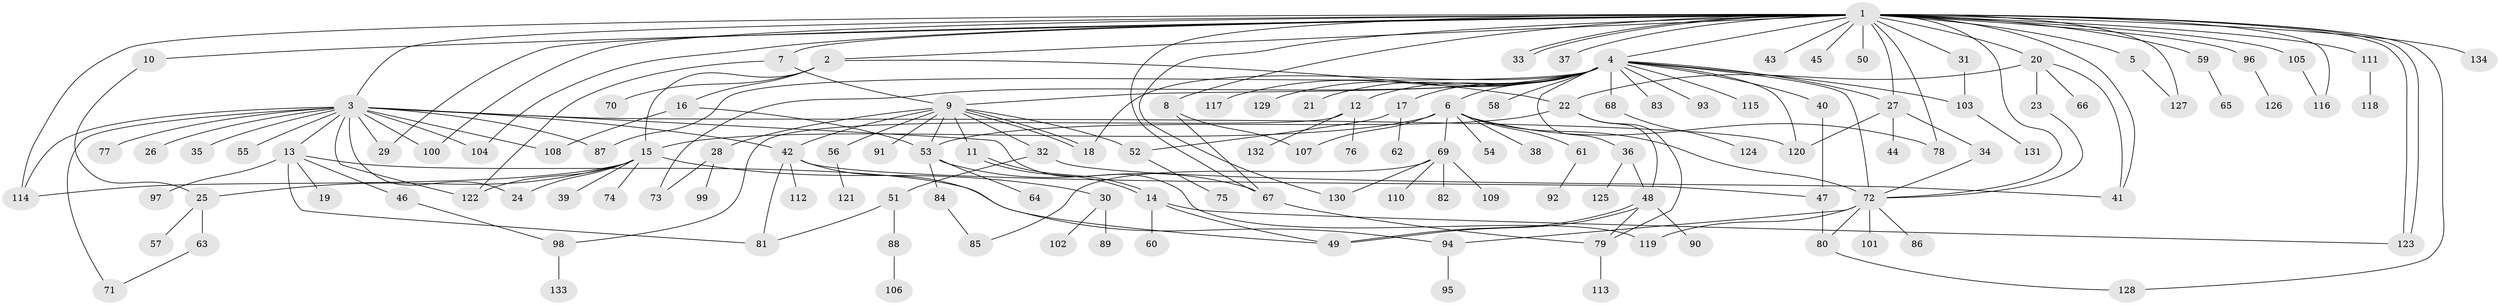 // coarse degree distribution, {7: 0.14634146341463414, 1: 0.4146341463414634, 4: 0.07317073170731707, 2: 0.21951219512195122, 8: 0.024390243902439025, 3: 0.04878048780487805, 13: 0.024390243902439025, 22: 0.024390243902439025, 14: 0.024390243902439025}
// Generated by graph-tools (version 1.1) at 2025/36/03/04/25 23:36:52]
// undirected, 134 vertices, 191 edges
graph export_dot {
  node [color=gray90,style=filled];
  1;
  2;
  3;
  4;
  5;
  6;
  7;
  8;
  9;
  10;
  11;
  12;
  13;
  14;
  15;
  16;
  17;
  18;
  19;
  20;
  21;
  22;
  23;
  24;
  25;
  26;
  27;
  28;
  29;
  30;
  31;
  32;
  33;
  34;
  35;
  36;
  37;
  38;
  39;
  40;
  41;
  42;
  43;
  44;
  45;
  46;
  47;
  48;
  49;
  50;
  51;
  52;
  53;
  54;
  55;
  56;
  57;
  58;
  59;
  60;
  61;
  62;
  63;
  64;
  65;
  66;
  67;
  68;
  69;
  70;
  71;
  72;
  73;
  74;
  75;
  76;
  77;
  78;
  79;
  80;
  81;
  82;
  83;
  84;
  85;
  86;
  87;
  88;
  89;
  90;
  91;
  92;
  93;
  94;
  95;
  96;
  97;
  98;
  99;
  100;
  101;
  102;
  103;
  104;
  105;
  106;
  107;
  108;
  109;
  110;
  111;
  112;
  113;
  114;
  115;
  116;
  117;
  118;
  119;
  120;
  121;
  122;
  123;
  124;
  125;
  126;
  127;
  128;
  129;
  130;
  131;
  132;
  133;
  134;
  1 -- 2;
  1 -- 3;
  1 -- 4;
  1 -- 5;
  1 -- 7;
  1 -- 8;
  1 -- 10;
  1 -- 20;
  1 -- 27;
  1 -- 29;
  1 -- 31;
  1 -- 33;
  1 -- 33;
  1 -- 37;
  1 -- 41;
  1 -- 43;
  1 -- 45;
  1 -- 50;
  1 -- 59;
  1 -- 67;
  1 -- 72;
  1 -- 78;
  1 -- 96;
  1 -- 100;
  1 -- 104;
  1 -- 105;
  1 -- 111;
  1 -- 114;
  1 -- 116;
  1 -- 123;
  1 -- 123;
  1 -- 127;
  1 -- 128;
  1 -- 130;
  1 -- 134;
  2 -- 15;
  2 -- 16;
  2 -- 22;
  2 -- 70;
  3 -- 13;
  3 -- 24;
  3 -- 26;
  3 -- 29;
  3 -- 35;
  3 -- 42;
  3 -- 55;
  3 -- 71;
  3 -- 77;
  3 -- 87;
  3 -- 100;
  3 -- 104;
  3 -- 108;
  3 -- 114;
  3 -- 119;
  3 -- 120;
  3 -- 122;
  4 -- 6;
  4 -- 9;
  4 -- 12;
  4 -- 17;
  4 -- 18;
  4 -- 21;
  4 -- 27;
  4 -- 36;
  4 -- 40;
  4 -- 58;
  4 -- 68;
  4 -- 72;
  4 -- 73;
  4 -- 83;
  4 -- 87;
  4 -- 93;
  4 -- 103;
  4 -- 115;
  4 -- 117;
  4 -- 120;
  4 -- 129;
  5 -- 127;
  6 -- 15;
  6 -- 38;
  6 -- 54;
  6 -- 61;
  6 -- 69;
  6 -- 72;
  6 -- 78;
  6 -- 107;
  7 -- 9;
  7 -- 122;
  8 -- 67;
  8 -- 107;
  9 -- 11;
  9 -- 18;
  9 -- 18;
  9 -- 28;
  9 -- 32;
  9 -- 42;
  9 -- 52;
  9 -- 53;
  9 -- 56;
  9 -- 91;
  10 -- 25;
  11 -- 14;
  11 -- 14;
  12 -- 76;
  12 -- 98;
  12 -- 132;
  13 -- 19;
  13 -- 46;
  13 -- 81;
  13 -- 94;
  13 -- 97;
  14 -- 49;
  14 -- 60;
  14 -- 123;
  15 -- 24;
  15 -- 25;
  15 -- 30;
  15 -- 39;
  15 -- 74;
  15 -- 114;
  15 -- 122;
  16 -- 53;
  16 -- 108;
  17 -- 52;
  17 -- 62;
  20 -- 22;
  20 -- 23;
  20 -- 41;
  20 -- 66;
  22 -- 48;
  22 -- 53;
  22 -- 79;
  23 -- 72;
  25 -- 57;
  25 -- 63;
  27 -- 34;
  27 -- 44;
  27 -- 120;
  28 -- 73;
  28 -- 99;
  30 -- 89;
  30 -- 102;
  31 -- 103;
  32 -- 41;
  32 -- 51;
  34 -- 72;
  36 -- 48;
  36 -- 125;
  40 -- 47;
  42 -- 47;
  42 -- 49;
  42 -- 81;
  42 -- 112;
  46 -- 98;
  47 -- 80;
  48 -- 49;
  48 -- 49;
  48 -- 79;
  48 -- 90;
  51 -- 81;
  51 -- 88;
  52 -- 75;
  53 -- 64;
  53 -- 67;
  53 -- 84;
  56 -- 121;
  59 -- 65;
  61 -- 92;
  63 -- 71;
  67 -- 79;
  68 -- 124;
  69 -- 82;
  69 -- 85;
  69 -- 109;
  69 -- 110;
  69 -- 130;
  72 -- 80;
  72 -- 86;
  72 -- 94;
  72 -- 101;
  72 -- 119;
  79 -- 113;
  80 -- 128;
  84 -- 85;
  88 -- 106;
  94 -- 95;
  96 -- 126;
  98 -- 133;
  103 -- 131;
  105 -- 116;
  111 -- 118;
}
